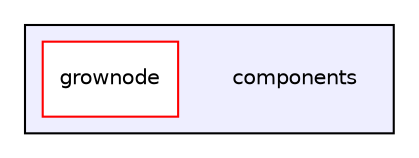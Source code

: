 digraph "components" {
  compound=true
  node [ fontsize="10", fontname="Helvetica"];
  edge [ labelfontsize="10", labelfontname="Helvetica"];
  subgraph clusterdir_409f97388efe006bc3438b95e9edef48 {
    graph [ bgcolor="#eeeeff", pencolor="black", label="" URL="dir_409f97388efe006bc3438b95e9edef48.html"];
    dir_409f97388efe006bc3438b95e9edef48 [shape=plaintext label="components"];
  dir_cc1da1c9b9a4bf5e42f24d42f645fee7 [shape=box label="grownode" fillcolor="white" style="filled" color="red" URL="dir_cc1da1c9b9a4bf5e42f24d42f645fee7.html"];
  }
}
